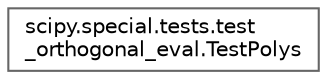 digraph "Graphical Class Hierarchy"
{
 // LATEX_PDF_SIZE
  bgcolor="transparent";
  edge [fontname=Helvetica,fontsize=10,labelfontname=Helvetica,labelfontsize=10];
  node [fontname=Helvetica,fontsize=10,shape=box,height=0.2,width=0.4];
  rankdir="LR";
  Node0 [id="Node000000",label="scipy.special.tests.test\l_orthogonal_eval.TestPolys",height=0.2,width=0.4,color="grey40", fillcolor="white", style="filled",URL="$d7/d05/classscipy_1_1special_1_1tests_1_1test__orthogonal__eval_1_1TestPolys.html",tooltip=" "];
}
